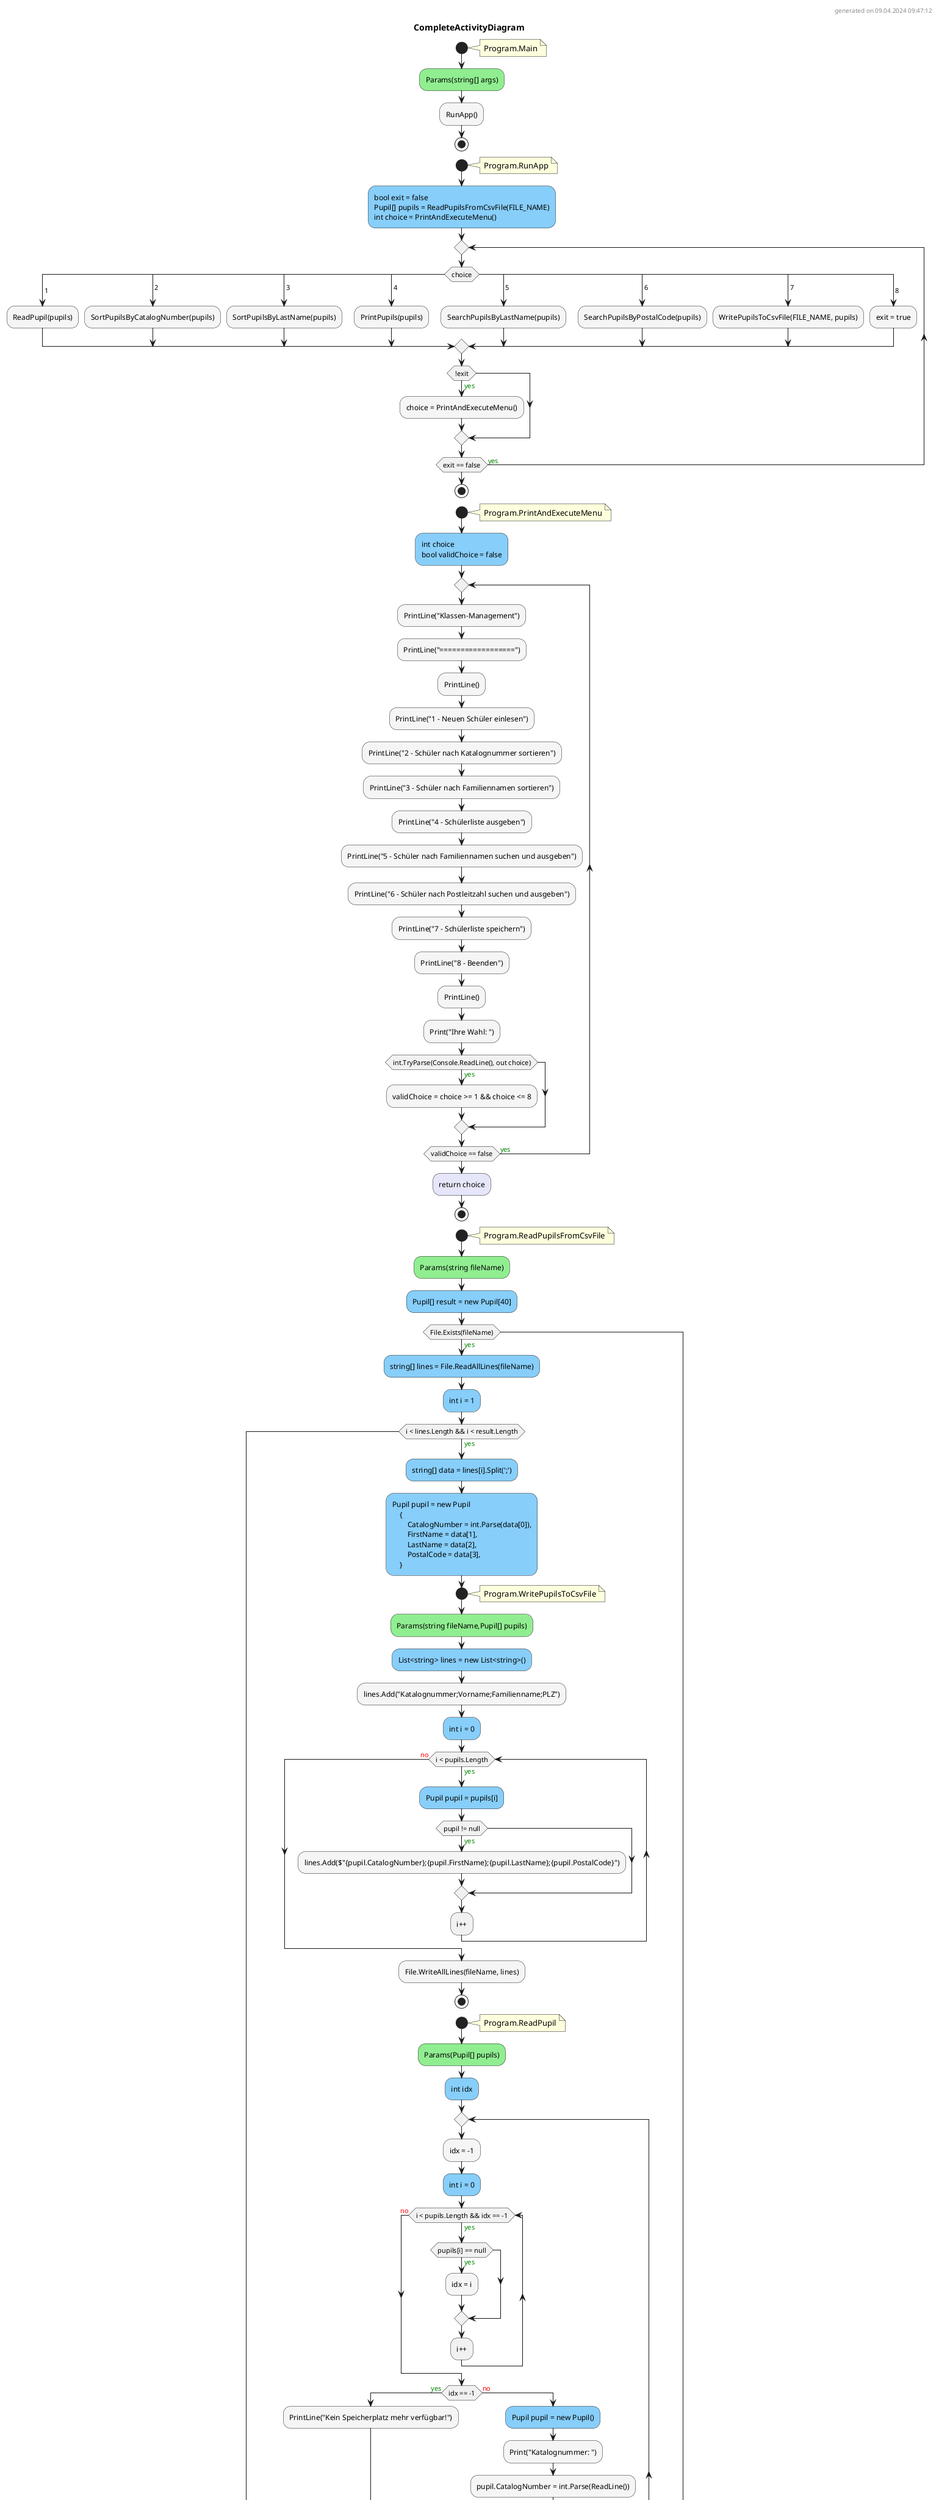 @startuml CompleteActivityDiagram
header
generated on 09.04.2024 09:47:12
end header
title CompleteActivityDiagram
start
note right:  Program.Main
#LightGreen:Params(string[] args);
#WhiteSmoke:RunApp();
stop
start
note right:  Program.RunApp
#LightSkyBlue:bool exit = false\nPupil[] pupils = ReadPupilsFromCsvFile(FILE_NAME)\nint choice = PrintAndExecuteMenu();
repeat
        switch (choice)
            case( 1 )
            #WhiteSmoke:ReadPupil(pupils);
            case( 2 )
            #WhiteSmoke:SortPupilsByCatalogNumber(pupils);
            case( 3 )
            #WhiteSmoke:SortPupilsByLastName(pupils);
            case( 4 )
            #WhiteSmoke:PrintPupils(pupils);
            case( 5 )
            #WhiteSmoke:SearchPupilsByLastName(pupils);
            case( 6 )
            #WhiteSmoke:SearchPupilsByPostalCode(pupils);
            case( 7 )
            #WhiteSmoke:WritePupilsToCsvFile(FILE_NAME, pupils);
            case( 8 )
            #WhiteSmoke:exit = true;
        endswitch
        if (!exit) then (<color:green>yes)
                #WhiteSmoke:choice = PrintAndExecuteMenu();
        endif
repeat while (exit == false) is (<color:green>yes)
stop
start
note right:  Program.PrintAndExecuteMenu
#LightSkyBlue:int choice\nbool validChoice = false;
repeat
        #WhiteSmoke:PrintLine("Klassen-Management");
        #WhiteSmoke:PrintLine("==================");
        #WhiteSmoke:PrintLine();
        #WhiteSmoke:PrintLine("1 - Neuen Schüler einlesen");
        #WhiteSmoke:PrintLine("2 - Schüler nach Katalognummer sortieren");
        #WhiteSmoke:PrintLine("3 - Schüler nach Familiennamen sortieren");
        #WhiteSmoke:PrintLine("4 - Schülerliste ausgeben");
        #WhiteSmoke:PrintLine("5 - Schüler nach Familiennamen suchen und ausgeben");
        #WhiteSmoke:PrintLine("6 - Schüler nach Postleitzahl suchen und ausgeben");
        #WhiteSmoke:PrintLine("7 - Schülerliste speichern");
        #WhiteSmoke:PrintLine("8 - Beenden");
        #WhiteSmoke:PrintLine();
        #WhiteSmoke:Print("Ihre Wahl: ");
        if (int.TryParse(Console.ReadLine(), out choice)) then (<color:green>yes)
                #WhiteSmoke:validChoice = choice >= 1 && choice <= 8;
        endif
repeat while (validChoice == false) is (<color:green>yes)
#Lavender:return choice;
stop
start
note right:  Program.ReadPupilsFromCsvFile
#LightGreen:Params(string fileName);
#LightSkyBlue:Pupil[] result = new Pupil[40];
if (File.Exists(fileName)) then (<color:green>yes)
        #LightSkyBlue:string[] lines = File.ReadAllLines(fileName);
        #LightSkyBlue:int i = 1;
        while (i < lines.Length && i < result.Length) is (<color:green>yes)
                #LightSkyBlue:string[] data = lines[i].Split(';');
                #LightSkyBlue:Pupil pupil = new Pupil
                    {
                        CatalogNumber = int.Parse(data[0]),
                        FirstName = data[1],
                        LastName = data[2],
                        PostalCode = data[3],
                    };
start
note right:  Program.WritePupilsToCsvFile
#LightGreen:Params(string fileName,Pupil[] pupils);
#LightSkyBlue:List<string> lines = new List<string>();
#WhiteSmoke:lines.Add("Katalognummer;Vorname;Familienname;PLZ");
#LightSkyBlue:int i = 0;
while (i < pupils.Length) is (<color:green>yes)
        #LightSkyBlue:Pupil pupil = pupils[i];
        if (pupil != null) then (<color:green>yes)
                #WhiteSmoke:lines.Add($"{pupil.CatalogNumber};{pupil.FirstName};{pupil.LastName};{pupil.PostalCode}");
        endif
:i++;
endwhile (<color:red>no)
#WhiteSmoke:File.WriteAllLines(fileName, lines);
stop
start
note right:  Program.ReadPupil
#LightGreen:Params(Pupil[] pupils);
#LightSkyBlue:int idx;
repeat
        #WhiteSmoke:idx = -1;
        #LightSkyBlue:int i = 0;
        while (i < pupils.Length && idx == -1) is (<color:green>yes)
                if (pupils[i] == null) then (<color:green>yes)
                        #WhiteSmoke:idx = i;
                endif
        :i++;
        endwhile (<color:red>no)
        if (idx == -1) then (<color:green>yes)
                #WhiteSmoke:PrintLine("Kein Speicherplatz mehr verfügbar!");
            else (<color:red>no)
                    #LightSkyBlue:Pupil pupil = new Pupil();
                    #WhiteSmoke:Print("Katalognummer: ");
                    #WhiteSmoke:pupil.CatalogNumber = int.Parse(ReadLine());
                    #WhiteSmoke:Print("Vorname: ");
                    #WhiteSmoke:pupil.FirstName = ReadLine();
                    #WhiteSmoke:Print("Familienname: ");
                    #WhiteSmoke:pupil.LastName = ReadLine();
                    #WhiteSmoke:Print("PLZ: ");
                    #WhiteSmoke:pupil.PostalCode = ReadLine();
                    #WhiteSmoke:pupils[idx] = pupil;
                    #WhiteSmoke:Print("Weiteren Schüler einlesen (j/n)? ");
        endif
repeat while (Console.ReadLine().ToLower().Equals("j") && idx != -1) is (<color:green>yes)
stop
start
note right:  Program.PrintPupils
#LightGreen:Params(Pupil[] pupils);
#LightSkyBlue:string format = "{0,-4} {1,-20} {2,-20} {3,-5}"\nstring output = string.Format(format, "Nr.", "Vorname", "Familienname", "PLZ");
#WhiteSmoke:PrintLine(output);
#WhiteSmoke:Print(new string('=', output.Length));
#WhiteSmoke:PrintLine();
#LightSkyBlue:int i = 0;
while (i < pupils.Length) is (<color:green>yes)
        #LightSkyBlue:Pupil pupil = pupils[i];
        if (pupil != null) then (<color:green>yes)
                #WhiteSmoke:output = string.Format(format, pupil.CatalogNumber, pupil.FirstName, pupil.LastName, pupil.PostalCode);
                #WhiteSmoke:PrintLine(output);
        endif
:i++;
endwhile (<color:red>no)
stop
start
note right:  Program.SortPupilsByCatalogNumber
#LightGreen:Params(Pupil[] pupils);
#LightSkyBlue:bool exchange;
repeat
        #WhiteSmoke:exchange = false;
        #LightSkyBlue:int i = 0;
        while (i < pupils.Length - 1) is (<color:green>yes)
                if (pupils[i] != null && pupils[i + 1] != null && pupils[i].CatalogNumber > pupils[i + 1].CatalogNumber) then (<color:green>yes)
                        #LightSkyBlue:Pupil temp = pupils[i];
                        #WhiteSmoke:pupils[i] = pupils[i + 1];
                        #WhiteSmoke:pupils[i + 1] = temp;
                        #WhiteSmoke:exchange = true;
                endif
        :i++;
        endwhile (<color:red>no)
repeat while (exchange == true) is (<color:green>yes)
stop
start
note right:  Program.SortPupilsByLastName
#LightGreen:Params(Pupil[] pupils);
#LightSkyBlue:bool exchange;
repeat
        #WhiteSmoke:exchange = false;
        #LightSkyBlue:int i = 0;
        while (i < pupils.Length - 1) is (<color:green>yes)
                if (pupils[i] != null && pupils[i + 1] != null && pupils[i].LastName.CompareTo(pupils[i + 1].LastName) > 0) then (<color:green>yes)
                        #LightSkyBlue:Pupil temp = pupils[i];
                        #WhiteSmoke:pupils[i] = pupils[i + 1];
                        #WhiteSmoke:pupils[i + 1] = temp;
                        #WhiteSmoke:exchange = true;
                endif
        :i++;
        endwhile (<color:red>no)
repeat while (exchange == true) is (<color:green>yes)
stop
start
note right:  Program.SearchPupilsByLastName
#LightGreen:Params(Pupil[] pupils);
#LightSkyBlue:int printIdx = 0\nPupil[] printList = new Pupil[40];
#WhiteSmoke:Print("Familiennamen eingeben: ");
#LightSkyBlue:string input = Console.ReadLine();
#LightSkyBlue:int i = 0;
while (i < pupils.Length) is (<color:green>yes)
        #LightSkyBlue:Pupil pupil = pupils[i];
        if (pupil != null && pupil.LastName.Equals(input)) then (<color:green>yes)
                #WhiteSmoke:printList[printIdx++] = pupil;
        endif
:i++;
endwhile (<color:red>no)
if (printIdx > 0) then (<color:green>yes)
        #WhiteSmoke:PrintPupils(printList);
    else (<color:red>no)
            #WhiteSmoke:PrintLine("Keine Schüler mit diesem Familiennamen gefunden!");
endif
stop
start
note right:  Program.SearchPupilsByPostalCode
#LightGreen:Params(Pupil[] pupils);
#LightSkyBlue:int printIdx = 0\nPupil[] printList = new Pupil[40];
#WhiteSmoke:Print("Postleitzahl eingeben: ");
#LightSkyBlue:string input = Console.ReadLine();
#LightSkyBlue:int i = 0;
while (i < pupils.Length) is (<color:green>yes)
        #LightSkyBlue:Pupil pupil = pupils[i];
        if (pupil != null && pupil.PostalCode.Equals(input)) then (<color:green>yes)
                #WhiteSmoke:printList[printIdx++] = pupil;
        endif
:i++;
endwhile (<color:red>no)
if (printIdx > 0) then (<color:green>yes)
        #WhiteSmoke:PrintPupils(printList);
    else (<color:red>no)
            #WhiteSmoke:PrintLine("Keine Schüler mit diesem Familiennamen gefunden!");
endif
stop
start
note right:  Pupil.ToString
#Lavender:return $"{CatalogNumber, 2} {FirstName, 20} {LastName, 20} {PostalCode}";
stop
footer
generated with the DiagramCreator by Prof.Gehrer
end footer
@enduml
